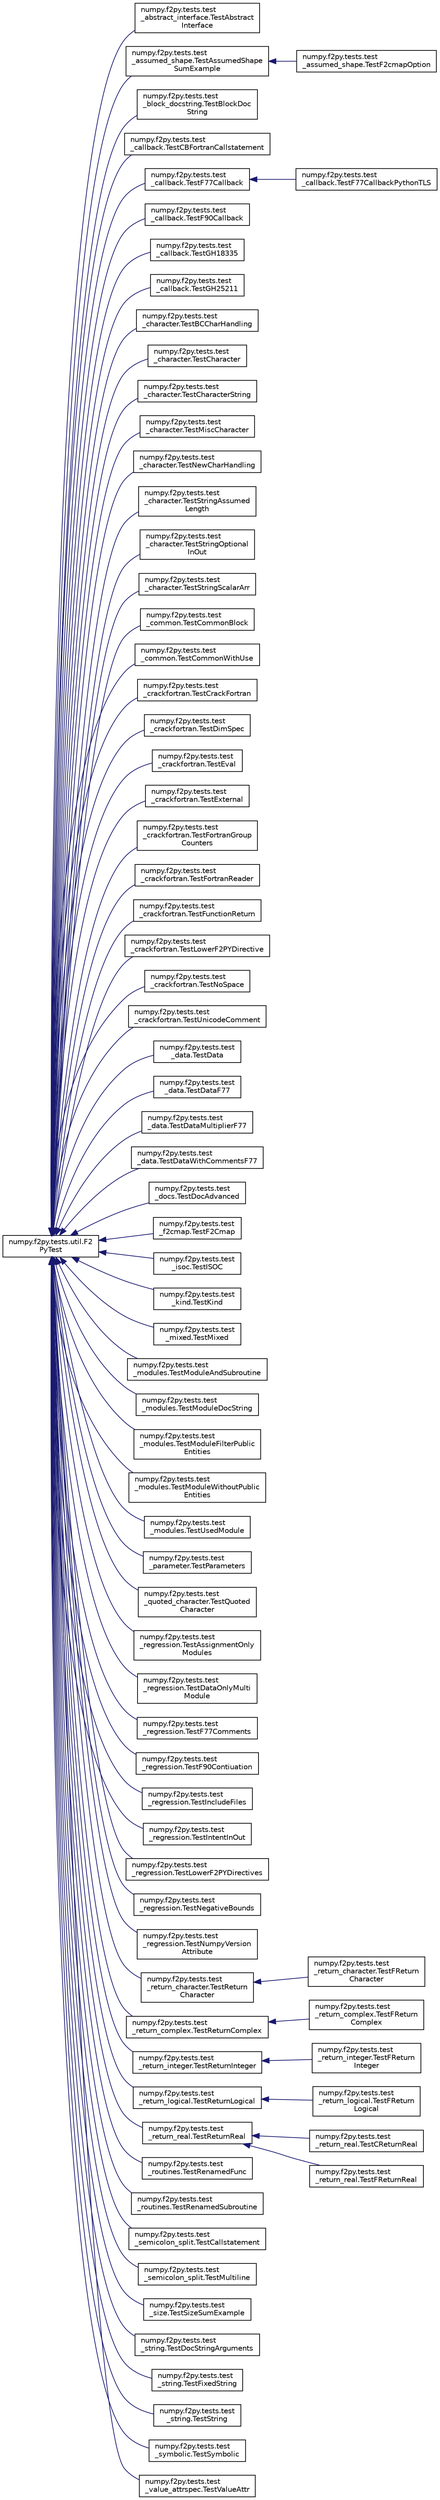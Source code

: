 digraph "Graphical Class Hierarchy"
{
 // LATEX_PDF_SIZE
  edge [fontname="Helvetica",fontsize="10",labelfontname="Helvetica",labelfontsize="10"];
  node [fontname="Helvetica",fontsize="10",shape=record];
  rankdir="LR";
  Node0 [label="numpy.f2py.tests.util.F2\lPyTest",height=0.2,width=0.4,color="black", fillcolor="white", style="filled",URL="$classnumpy_1_1f2py_1_1tests_1_1util_1_1F2PyTest.html",tooltip=" "];
  Node0 -> Node1 [dir="back",color="midnightblue",fontsize="10",style="solid",fontname="Helvetica"];
  Node1 [label="numpy.f2py.tests.test\l_abstract_interface.TestAbstract\lInterface",height=0.2,width=0.4,color="black", fillcolor="white", style="filled",URL="$classnumpy_1_1f2py_1_1tests_1_1test__abstract__interface_1_1TestAbstractInterface.html",tooltip=" "];
  Node0 -> Node2 [dir="back",color="midnightblue",fontsize="10",style="solid",fontname="Helvetica"];
  Node2 [label="numpy.f2py.tests.test\l_assumed_shape.TestAssumedShape\lSumExample",height=0.2,width=0.4,color="black", fillcolor="white", style="filled",URL="$classnumpy_1_1f2py_1_1tests_1_1test__assumed__shape_1_1TestAssumedShapeSumExample.html",tooltip=" "];
  Node2 -> Node3 [dir="back",color="midnightblue",fontsize="10",style="solid",fontname="Helvetica"];
  Node3 [label="numpy.f2py.tests.test\l_assumed_shape.TestF2cmapOption",height=0.2,width=0.4,color="black", fillcolor="white", style="filled",URL="$classnumpy_1_1f2py_1_1tests_1_1test__assumed__shape_1_1TestF2cmapOption.html",tooltip=" "];
  Node0 -> Node4 [dir="back",color="midnightblue",fontsize="10",style="solid",fontname="Helvetica"];
  Node4 [label="numpy.f2py.tests.test\l_block_docstring.TestBlockDoc\lString",height=0.2,width=0.4,color="black", fillcolor="white", style="filled",URL="$classnumpy_1_1f2py_1_1tests_1_1test__block__docstring_1_1TestBlockDocString.html",tooltip=" "];
  Node0 -> Node5 [dir="back",color="midnightblue",fontsize="10",style="solid",fontname="Helvetica"];
  Node5 [label="numpy.f2py.tests.test\l_callback.TestCBFortranCallstatement",height=0.2,width=0.4,color="black", fillcolor="white", style="filled",URL="$classnumpy_1_1f2py_1_1tests_1_1test__callback_1_1TestCBFortranCallstatement.html",tooltip=" "];
  Node0 -> Node6 [dir="back",color="midnightblue",fontsize="10",style="solid",fontname="Helvetica"];
  Node6 [label="numpy.f2py.tests.test\l_callback.TestF77Callback",height=0.2,width=0.4,color="black", fillcolor="white", style="filled",URL="$classnumpy_1_1f2py_1_1tests_1_1test__callback_1_1TestF77Callback.html",tooltip=" "];
  Node6 -> Node7 [dir="back",color="midnightblue",fontsize="10",style="solid",fontname="Helvetica"];
  Node7 [label="numpy.f2py.tests.test\l_callback.TestF77CallbackPythonTLS",height=0.2,width=0.4,color="black", fillcolor="white", style="filled",URL="$classnumpy_1_1f2py_1_1tests_1_1test__callback_1_1TestF77CallbackPythonTLS.html",tooltip=" "];
  Node0 -> Node8 [dir="back",color="midnightblue",fontsize="10",style="solid",fontname="Helvetica"];
  Node8 [label="numpy.f2py.tests.test\l_callback.TestF90Callback",height=0.2,width=0.4,color="black", fillcolor="white", style="filled",URL="$classnumpy_1_1f2py_1_1tests_1_1test__callback_1_1TestF90Callback.html",tooltip=" "];
  Node0 -> Node9 [dir="back",color="midnightblue",fontsize="10",style="solid",fontname="Helvetica"];
  Node9 [label="numpy.f2py.tests.test\l_callback.TestGH18335",height=0.2,width=0.4,color="black", fillcolor="white", style="filled",URL="$classnumpy_1_1f2py_1_1tests_1_1test__callback_1_1TestGH18335.html",tooltip=" "];
  Node0 -> Node10 [dir="back",color="midnightblue",fontsize="10",style="solid",fontname="Helvetica"];
  Node10 [label="numpy.f2py.tests.test\l_callback.TestGH25211",height=0.2,width=0.4,color="black", fillcolor="white", style="filled",URL="$classnumpy_1_1f2py_1_1tests_1_1test__callback_1_1TestGH25211.html",tooltip=" "];
  Node0 -> Node11 [dir="back",color="midnightblue",fontsize="10",style="solid",fontname="Helvetica"];
  Node11 [label="numpy.f2py.tests.test\l_character.TestBCCharHandling",height=0.2,width=0.4,color="black", fillcolor="white", style="filled",URL="$classnumpy_1_1f2py_1_1tests_1_1test__character_1_1TestBCCharHandling.html",tooltip=" "];
  Node0 -> Node12 [dir="back",color="midnightblue",fontsize="10",style="solid",fontname="Helvetica"];
  Node12 [label="numpy.f2py.tests.test\l_character.TestCharacter",height=0.2,width=0.4,color="black", fillcolor="white", style="filled",URL="$classnumpy_1_1f2py_1_1tests_1_1test__character_1_1TestCharacter.html",tooltip=" "];
  Node0 -> Node13 [dir="back",color="midnightblue",fontsize="10",style="solid",fontname="Helvetica"];
  Node13 [label="numpy.f2py.tests.test\l_character.TestCharacterString",height=0.2,width=0.4,color="black", fillcolor="white", style="filled",URL="$classnumpy_1_1f2py_1_1tests_1_1test__character_1_1TestCharacterString.html",tooltip=" "];
  Node0 -> Node14 [dir="back",color="midnightblue",fontsize="10",style="solid",fontname="Helvetica"];
  Node14 [label="numpy.f2py.tests.test\l_character.TestMiscCharacter",height=0.2,width=0.4,color="black", fillcolor="white", style="filled",URL="$classnumpy_1_1f2py_1_1tests_1_1test__character_1_1TestMiscCharacter.html",tooltip=" "];
  Node0 -> Node15 [dir="back",color="midnightblue",fontsize="10",style="solid",fontname="Helvetica"];
  Node15 [label="numpy.f2py.tests.test\l_character.TestNewCharHandling",height=0.2,width=0.4,color="black", fillcolor="white", style="filled",URL="$classnumpy_1_1f2py_1_1tests_1_1test__character_1_1TestNewCharHandling.html",tooltip=" "];
  Node0 -> Node16 [dir="back",color="midnightblue",fontsize="10",style="solid",fontname="Helvetica"];
  Node16 [label="numpy.f2py.tests.test\l_character.TestStringAssumed\lLength",height=0.2,width=0.4,color="black", fillcolor="white", style="filled",URL="$classnumpy_1_1f2py_1_1tests_1_1test__character_1_1TestStringAssumedLength.html",tooltip=" "];
  Node0 -> Node17 [dir="back",color="midnightblue",fontsize="10",style="solid",fontname="Helvetica"];
  Node17 [label="numpy.f2py.tests.test\l_character.TestStringOptional\lInOut",height=0.2,width=0.4,color="black", fillcolor="white", style="filled",URL="$classnumpy_1_1f2py_1_1tests_1_1test__character_1_1TestStringOptionalInOut.html",tooltip=" "];
  Node0 -> Node18 [dir="back",color="midnightblue",fontsize="10",style="solid",fontname="Helvetica"];
  Node18 [label="numpy.f2py.tests.test\l_character.TestStringScalarArr",height=0.2,width=0.4,color="black", fillcolor="white", style="filled",URL="$classnumpy_1_1f2py_1_1tests_1_1test__character_1_1TestStringScalarArr.html",tooltip=" "];
  Node0 -> Node19 [dir="back",color="midnightblue",fontsize="10",style="solid",fontname="Helvetica"];
  Node19 [label="numpy.f2py.tests.test\l_common.TestCommonBlock",height=0.2,width=0.4,color="black", fillcolor="white", style="filled",URL="$classnumpy_1_1f2py_1_1tests_1_1test__common_1_1TestCommonBlock.html",tooltip=" "];
  Node0 -> Node20 [dir="back",color="midnightblue",fontsize="10",style="solid",fontname="Helvetica"];
  Node20 [label="numpy.f2py.tests.test\l_common.TestCommonWithUse",height=0.2,width=0.4,color="black", fillcolor="white", style="filled",URL="$classnumpy_1_1f2py_1_1tests_1_1test__common_1_1TestCommonWithUse.html",tooltip=" "];
  Node0 -> Node21 [dir="back",color="midnightblue",fontsize="10",style="solid",fontname="Helvetica"];
  Node21 [label="numpy.f2py.tests.test\l_crackfortran.TestCrackFortran",height=0.2,width=0.4,color="black", fillcolor="white", style="filled",URL="$classnumpy_1_1f2py_1_1tests_1_1test__crackfortran_1_1TestCrackFortran.html",tooltip=" "];
  Node0 -> Node22 [dir="back",color="midnightblue",fontsize="10",style="solid",fontname="Helvetica"];
  Node22 [label="numpy.f2py.tests.test\l_crackfortran.TestDimSpec",height=0.2,width=0.4,color="black", fillcolor="white", style="filled",URL="$classnumpy_1_1f2py_1_1tests_1_1test__crackfortran_1_1TestDimSpec.html",tooltip=" "];
  Node0 -> Node23 [dir="back",color="midnightblue",fontsize="10",style="solid",fontname="Helvetica"];
  Node23 [label="numpy.f2py.tests.test\l_crackfortran.TestEval",height=0.2,width=0.4,color="black", fillcolor="white", style="filled",URL="$classnumpy_1_1f2py_1_1tests_1_1test__crackfortran_1_1TestEval.html",tooltip=" "];
  Node0 -> Node24 [dir="back",color="midnightblue",fontsize="10",style="solid",fontname="Helvetica"];
  Node24 [label="numpy.f2py.tests.test\l_crackfortran.TestExternal",height=0.2,width=0.4,color="black", fillcolor="white", style="filled",URL="$classnumpy_1_1f2py_1_1tests_1_1test__crackfortran_1_1TestExternal.html",tooltip=" "];
  Node0 -> Node25 [dir="back",color="midnightblue",fontsize="10",style="solid",fontname="Helvetica"];
  Node25 [label="numpy.f2py.tests.test\l_crackfortran.TestFortranGroup\lCounters",height=0.2,width=0.4,color="black", fillcolor="white", style="filled",URL="$classnumpy_1_1f2py_1_1tests_1_1test__crackfortran_1_1TestFortranGroupCounters.html",tooltip=" "];
  Node0 -> Node26 [dir="back",color="midnightblue",fontsize="10",style="solid",fontname="Helvetica"];
  Node26 [label="numpy.f2py.tests.test\l_crackfortran.TestFortranReader",height=0.2,width=0.4,color="black", fillcolor="white", style="filled",URL="$classnumpy_1_1f2py_1_1tests_1_1test__crackfortran_1_1TestFortranReader.html",tooltip=" "];
  Node0 -> Node27 [dir="back",color="midnightblue",fontsize="10",style="solid",fontname="Helvetica"];
  Node27 [label="numpy.f2py.tests.test\l_crackfortran.TestFunctionReturn",height=0.2,width=0.4,color="black", fillcolor="white", style="filled",URL="$classnumpy_1_1f2py_1_1tests_1_1test__crackfortran_1_1TestFunctionReturn.html",tooltip=" "];
  Node0 -> Node28 [dir="back",color="midnightblue",fontsize="10",style="solid",fontname="Helvetica"];
  Node28 [label="numpy.f2py.tests.test\l_crackfortran.TestLowerF2PYDirective",height=0.2,width=0.4,color="black", fillcolor="white", style="filled",URL="$classnumpy_1_1f2py_1_1tests_1_1test__crackfortran_1_1TestLowerF2PYDirective.html",tooltip=" "];
  Node0 -> Node29 [dir="back",color="midnightblue",fontsize="10",style="solid",fontname="Helvetica"];
  Node29 [label="numpy.f2py.tests.test\l_crackfortran.TestNoSpace",height=0.2,width=0.4,color="black", fillcolor="white", style="filled",URL="$classnumpy_1_1f2py_1_1tests_1_1test__crackfortran_1_1TestNoSpace.html",tooltip=" "];
  Node0 -> Node30 [dir="back",color="midnightblue",fontsize="10",style="solid",fontname="Helvetica"];
  Node30 [label="numpy.f2py.tests.test\l_crackfortran.TestUnicodeComment",height=0.2,width=0.4,color="black", fillcolor="white", style="filled",URL="$classnumpy_1_1f2py_1_1tests_1_1test__crackfortran_1_1TestUnicodeComment.html",tooltip=" "];
  Node0 -> Node31 [dir="back",color="midnightblue",fontsize="10",style="solid",fontname="Helvetica"];
  Node31 [label="numpy.f2py.tests.test\l_data.TestData",height=0.2,width=0.4,color="black", fillcolor="white", style="filled",URL="$classnumpy_1_1f2py_1_1tests_1_1test__data_1_1TestData.html",tooltip=" "];
  Node0 -> Node32 [dir="back",color="midnightblue",fontsize="10",style="solid",fontname="Helvetica"];
  Node32 [label="numpy.f2py.tests.test\l_data.TestDataF77",height=0.2,width=0.4,color="black", fillcolor="white", style="filled",URL="$classnumpy_1_1f2py_1_1tests_1_1test__data_1_1TestDataF77.html",tooltip=" "];
  Node0 -> Node33 [dir="back",color="midnightblue",fontsize="10",style="solid",fontname="Helvetica"];
  Node33 [label="numpy.f2py.tests.test\l_data.TestDataMultiplierF77",height=0.2,width=0.4,color="black", fillcolor="white", style="filled",URL="$classnumpy_1_1f2py_1_1tests_1_1test__data_1_1TestDataMultiplierF77.html",tooltip=" "];
  Node0 -> Node34 [dir="back",color="midnightblue",fontsize="10",style="solid",fontname="Helvetica"];
  Node34 [label="numpy.f2py.tests.test\l_data.TestDataWithCommentsF77",height=0.2,width=0.4,color="black", fillcolor="white", style="filled",URL="$classnumpy_1_1f2py_1_1tests_1_1test__data_1_1TestDataWithCommentsF77.html",tooltip=" "];
  Node0 -> Node35 [dir="back",color="midnightblue",fontsize="10",style="solid",fontname="Helvetica"];
  Node35 [label="numpy.f2py.tests.test\l_docs.TestDocAdvanced",height=0.2,width=0.4,color="black", fillcolor="white", style="filled",URL="$classnumpy_1_1f2py_1_1tests_1_1test__docs_1_1TestDocAdvanced.html",tooltip=" "];
  Node0 -> Node36 [dir="back",color="midnightblue",fontsize="10",style="solid",fontname="Helvetica"];
  Node36 [label="numpy.f2py.tests.test\l_f2cmap.TestF2Cmap",height=0.2,width=0.4,color="black", fillcolor="white", style="filled",URL="$classnumpy_1_1f2py_1_1tests_1_1test__f2cmap_1_1TestF2Cmap.html",tooltip=" "];
  Node0 -> Node37 [dir="back",color="midnightblue",fontsize="10",style="solid",fontname="Helvetica"];
  Node37 [label="numpy.f2py.tests.test\l_isoc.TestISOC",height=0.2,width=0.4,color="black", fillcolor="white", style="filled",URL="$classnumpy_1_1f2py_1_1tests_1_1test__isoc_1_1TestISOC.html",tooltip=" "];
  Node0 -> Node38 [dir="back",color="midnightblue",fontsize="10",style="solid",fontname="Helvetica"];
  Node38 [label="numpy.f2py.tests.test\l_kind.TestKind",height=0.2,width=0.4,color="black", fillcolor="white", style="filled",URL="$classnumpy_1_1f2py_1_1tests_1_1test__kind_1_1TestKind.html",tooltip=" "];
  Node0 -> Node39 [dir="back",color="midnightblue",fontsize="10",style="solid",fontname="Helvetica"];
  Node39 [label="numpy.f2py.tests.test\l_mixed.TestMixed",height=0.2,width=0.4,color="black", fillcolor="white", style="filled",URL="$classnumpy_1_1f2py_1_1tests_1_1test__mixed_1_1TestMixed.html",tooltip=" "];
  Node0 -> Node40 [dir="back",color="midnightblue",fontsize="10",style="solid",fontname="Helvetica"];
  Node40 [label="numpy.f2py.tests.test\l_modules.TestModuleAndSubroutine",height=0.2,width=0.4,color="black", fillcolor="white", style="filled",URL="$classnumpy_1_1f2py_1_1tests_1_1test__modules_1_1TestModuleAndSubroutine.html",tooltip=" "];
  Node0 -> Node41 [dir="back",color="midnightblue",fontsize="10",style="solid",fontname="Helvetica"];
  Node41 [label="numpy.f2py.tests.test\l_modules.TestModuleDocString",height=0.2,width=0.4,color="black", fillcolor="white", style="filled",URL="$classnumpy_1_1f2py_1_1tests_1_1test__modules_1_1TestModuleDocString.html",tooltip=" "];
  Node0 -> Node42 [dir="back",color="midnightblue",fontsize="10",style="solid",fontname="Helvetica"];
  Node42 [label="numpy.f2py.tests.test\l_modules.TestModuleFilterPublic\lEntities",height=0.2,width=0.4,color="black", fillcolor="white", style="filled",URL="$classnumpy_1_1f2py_1_1tests_1_1test__modules_1_1TestModuleFilterPublicEntities.html",tooltip=" "];
  Node0 -> Node43 [dir="back",color="midnightblue",fontsize="10",style="solid",fontname="Helvetica"];
  Node43 [label="numpy.f2py.tests.test\l_modules.TestModuleWithoutPublic\lEntities",height=0.2,width=0.4,color="black", fillcolor="white", style="filled",URL="$classnumpy_1_1f2py_1_1tests_1_1test__modules_1_1TestModuleWithoutPublicEntities.html",tooltip=" "];
  Node0 -> Node44 [dir="back",color="midnightblue",fontsize="10",style="solid",fontname="Helvetica"];
  Node44 [label="numpy.f2py.tests.test\l_modules.TestUsedModule",height=0.2,width=0.4,color="black", fillcolor="white", style="filled",URL="$classnumpy_1_1f2py_1_1tests_1_1test__modules_1_1TestUsedModule.html",tooltip=" "];
  Node0 -> Node45 [dir="back",color="midnightblue",fontsize="10",style="solid",fontname="Helvetica"];
  Node45 [label="numpy.f2py.tests.test\l_parameter.TestParameters",height=0.2,width=0.4,color="black", fillcolor="white", style="filled",URL="$classnumpy_1_1f2py_1_1tests_1_1test__parameter_1_1TestParameters.html",tooltip=" "];
  Node0 -> Node46 [dir="back",color="midnightblue",fontsize="10",style="solid",fontname="Helvetica"];
  Node46 [label="numpy.f2py.tests.test\l_quoted_character.TestQuoted\lCharacter",height=0.2,width=0.4,color="black", fillcolor="white", style="filled",URL="$classnumpy_1_1f2py_1_1tests_1_1test__quoted__character_1_1TestQuotedCharacter.html",tooltip=" "];
  Node0 -> Node47 [dir="back",color="midnightblue",fontsize="10",style="solid",fontname="Helvetica"];
  Node47 [label="numpy.f2py.tests.test\l_regression.TestAssignmentOnly\lModules",height=0.2,width=0.4,color="black", fillcolor="white", style="filled",URL="$classnumpy_1_1f2py_1_1tests_1_1test__regression_1_1TestAssignmentOnlyModules.html",tooltip=" "];
  Node0 -> Node48 [dir="back",color="midnightblue",fontsize="10",style="solid",fontname="Helvetica"];
  Node48 [label="numpy.f2py.tests.test\l_regression.TestDataOnlyMulti\lModule",height=0.2,width=0.4,color="black", fillcolor="white", style="filled",URL="$classnumpy_1_1f2py_1_1tests_1_1test__regression_1_1TestDataOnlyMultiModule.html",tooltip=" "];
  Node0 -> Node49 [dir="back",color="midnightblue",fontsize="10",style="solid",fontname="Helvetica"];
  Node49 [label="numpy.f2py.tests.test\l_regression.TestF77Comments",height=0.2,width=0.4,color="black", fillcolor="white", style="filled",URL="$classnumpy_1_1f2py_1_1tests_1_1test__regression_1_1TestF77Comments.html",tooltip=" "];
  Node0 -> Node50 [dir="back",color="midnightblue",fontsize="10",style="solid",fontname="Helvetica"];
  Node50 [label="numpy.f2py.tests.test\l_regression.TestF90Contiuation",height=0.2,width=0.4,color="black", fillcolor="white", style="filled",URL="$classnumpy_1_1f2py_1_1tests_1_1test__regression_1_1TestF90Contiuation.html",tooltip=" "];
  Node0 -> Node51 [dir="back",color="midnightblue",fontsize="10",style="solid",fontname="Helvetica"];
  Node51 [label="numpy.f2py.tests.test\l_regression.TestIncludeFiles",height=0.2,width=0.4,color="black", fillcolor="white", style="filled",URL="$classnumpy_1_1f2py_1_1tests_1_1test__regression_1_1TestIncludeFiles.html",tooltip=" "];
  Node0 -> Node52 [dir="back",color="midnightblue",fontsize="10",style="solid",fontname="Helvetica"];
  Node52 [label="numpy.f2py.tests.test\l_regression.TestIntentInOut",height=0.2,width=0.4,color="black", fillcolor="white", style="filled",URL="$classnumpy_1_1f2py_1_1tests_1_1test__regression_1_1TestIntentInOut.html",tooltip=" "];
  Node0 -> Node53 [dir="back",color="midnightblue",fontsize="10",style="solid",fontname="Helvetica"];
  Node53 [label="numpy.f2py.tests.test\l_regression.TestLowerF2PYDirectives",height=0.2,width=0.4,color="black", fillcolor="white", style="filled",URL="$classnumpy_1_1f2py_1_1tests_1_1test__regression_1_1TestLowerF2PYDirectives.html",tooltip=" "];
  Node0 -> Node54 [dir="back",color="midnightblue",fontsize="10",style="solid",fontname="Helvetica"];
  Node54 [label="numpy.f2py.tests.test\l_regression.TestNegativeBounds",height=0.2,width=0.4,color="black", fillcolor="white", style="filled",URL="$classnumpy_1_1f2py_1_1tests_1_1test__regression_1_1TestNegativeBounds.html",tooltip=" "];
  Node0 -> Node55 [dir="back",color="midnightblue",fontsize="10",style="solid",fontname="Helvetica"];
  Node55 [label="numpy.f2py.tests.test\l_regression.TestNumpyVersion\lAttribute",height=0.2,width=0.4,color="black", fillcolor="white", style="filled",URL="$classnumpy_1_1f2py_1_1tests_1_1test__regression_1_1TestNumpyVersionAttribute.html",tooltip=" "];
  Node0 -> Node56 [dir="back",color="midnightblue",fontsize="10",style="solid",fontname="Helvetica"];
  Node56 [label="numpy.f2py.tests.test\l_return_character.TestReturn\lCharacter",height=0.2,width=0.4,color="black", fillcolor="white", style="filled",URL="$classnumpy_1_1f2py_1_1tests_1_1test__return__character_1_1TestReturnCharacter.html",tooltip=" "];
  Node56 -> Node57 [dir="back",color="midnightblue",fontsize="10",style="solid",fontname="Helvetica"];
  Node57 [label="numpy.f2py.tests.test\l_return_character.TestFReturn\lCharacter",height=0.2,width=0.4,color="black", fillcolor="white", style="filled",URL="$classnumpy_1_1f2py_1_1tests_1_1test__return__character_1_1TestFReturnCharacter.html",tooltip=" "];
  Node0 -> Node58 [dir="back",color="midnightblue",fontsize="10",style="solid",fontname="Helvetica"];
  Node58 [label="numpy.f2py.tests.test\l_return_complex.TestReturnComplex",height=0.2,width=0.4,color="black", fillcolor="white", style="filled",URL="$classnumpy_1_1f2py_1_1tests_1_1test__return__complex_1_1TestReturnComplex.html",tooltip=" "];
  Node58 -> Node59 [dir="back",color="midnightblue",fontsize="10",style="solid",fontname="Helvetica"];
  Node59 [label="numpy.f2py.tests.test\l_return_complex.TestFReturn\lComplex",height=0.2,width=0.4,color="black", fillcolor="white", style="filled",URL="$classnumpy_1_1f2py_1_1tests_1_1test__return__complex_1_1TestFReturnComplex.html",tooltip=" "];
  Node0 -> Node60 [dir="back",color="midnightblue",fontsize="10",style="solid",fontname="Helvetica"];
  Node60 [label="numpy.f2py.tests.test\l_return_integer.TestReturnInteger",height=0.2,width=0.4,color="black", fillcolor="white", style="filled",URL="$classnumpy_1_1f2py_1_1tests_1_1test__return__integer_1_1TestReturnInteger.html",tooltip=" "];
  Node60 -> Node61 [dir="back",color="midnightblue",fontsize="10",style="solid",fontname="Helvetica"];
  Node61 [label="numpy.f2py.tests.test\l_return_integer.TestFReturn\lInteger",height=0.2,width=0.4,color="black", fillcolor="white", style="filled",URL="$classnumpy_1_1f2py_1_1tests_1_1test__return__integer_1_1TestFReturnInteger.html",tooltip=" "];
  Node0 -> Node62 [dir="back",color="midnightblue",fontsize="10",style="solid",fontname="Helvetica"];
  Node62 [label="numpy.f2py.tests.test\l_return_logical.TestReturnLogical",height=0.2,width=0.4,color="black", fillcolor="white", style="filled",URL="$classnumpy_1_1f2py_1_1tests_1_1test__return__logical_1_1TestReturnLogical.html",tooltip=" "];
  Node62 -> Node63 [dir="back",color="midnightblue",fontsize="10",style="solid",fontname="Helvetica"];
  Node63 [label="numpy.f2py.tests.test\l_return_logical.TestFReturn\lLogical",height=0.2,width=0.4,color="black", fillcolor="white", style="filled",URL="$classnumpy_1_1f2py_1_1tests_1_1test__return__logical_1_1TestFReturnLogical.html",tooltip=" "];
  Node0 -> Node64 [dir="back",color="midnightblue",fontsize="10",style="solid",fontname="Helvetica"];
  Node64 [label="numpy.f2py.tests.test\l_return_real.TestReturnReal",height=0.2,width=0.4,color="black", fillcolor="white", style="filled",URL="$classnumpy_1_1f2py_1_1tests_1_1test__return__real_1_1TestReturnReal.html",tooltip=" "];
  Node64 -> Node65 [dir="back",color="midnightblue",fontsize="10",style="solid",fontname="Helvetica"];
  Node65 [label="numpy.f2py.tests.test\l_return_real.TestCReturnReal",height=0.2,width=0.4,color="black", fillcolor="white", style="filled",URL="$classnumpy_1_1f2py_1_1tests_1_1test__return__real_1_1TestCReturnReal.html",tooltip=" "];
  Node64 -> Node66 [dir="back",color="midnightblue",fontsize="10",style="solid",fontname="Helvetica"];
  Node66 [label="numpy.f2py.tests.test\l_return_real.TestFReturnReal",height=0.2,width=0.4,color="black", fillcolor="white", style="filled",URL="$classnumpy_1_1f2py_1_1tests_1_1test__return__real_1_1TestFReturnReal.html",tooltip=" "];
  Node0 -> Node67 [dir="back",color="midnightblue",fontsize="10",style="solid",fontname="Helvetica"];
  Node67 [label="numpy.f2py.tests.test\l_routines.TestRenamedFunc",height=0.2,width=0.4,color="black", fillcolor="white", style="filled",URL="$classnumpy_1_1f2py_1_1tests_1_1test__routines_1_1TestRenamedFunc.html",tooltip=" "];
  Node0 -> Node68 [dir="back",color="midnightblue",fontsize="10",style="solid",fontname="Helvetica"];
  Node68 [label="numpy.f2py.tests.test\l_routines.TestRenamedSubroutine",height=0.2,width=0.4,color="black", fillcolor="white", style="filled",URL="$classnumpy_1_1f2py_1_1tests_1_1test__routines_1_1TestRenamedSubroutine.html",tooltip=" "];
  Node0 -> Node69 [dir="back",color="midnightblue",fontsize="10",style="solid",fontname="Helvetica"];
  Node69 [label="numpy.f2py.tests.test\l_semicolon_split.TestCallstatement",height=0.2,width=0.4,color="black", fillcolor="white", style="filled",URL="$classnumpy_1_1f2py_1_1tests_1_1test__semicolon__split_1_1TestCallstatement.html",tooltip=" "];
  Node0 -> Node70 [dir="back",color="midnightblue",fontsize="10",style="solid",fontname="Helvetica"];
  Node70 [label="numpy.f2py.tests.test\l_semicolon_split.TestMultiline",height=0.2,width=0.4,color="black", fillcolor="white", style="filled",URL="$classnumpy_1_1f2py_1_1tests_1_1test__semicolon__split_1_1TestMultiline.html",tooltip=" "];
  Node0 -> Node71 [dir="back",color="midnightblue",fontsize="10",style="solid",fontname="Helvetica"];
  Node71 [label="numpy.f2py.tests.test\l_size.TestSizeSumExample",height=0.2,width=0.4,color="black", fillcolor="white", style="filled",URL="$classnumpy_1_1f2py_1_1tests_1_1test__size_1_1TestSizeSumExample.html",tooltip=" "];
  Node0 -> Node72 [dir="back",color="midnightblue",fontsize="10",style="solid",fontname="Helvetica"];
  Node72 [label="numpy.f2py.tests.test\l_string.TestDocStringArguments",height=0.2,width=0.4,color="black", fillcolor="white", style="filled",URL="$classnumpy_1_1f2py_1_1tests_1_1test__string_1_1TestDocStringArguments.html",tooltip=" "];
  Node0 -> Node73 [dir="back",color="midnightblue",fontsize="10",style="solid",fontname="Helvetica"];
  Node73 [label="numpy.f2py.tests.test\l_string.TestFixedString",height=0.2,width=0.4,color="black", fillcolor="white", style="filled",URL="$classnumpy_1_1f2py_1_1tests_1_1test__string_1_1TestFixedString.html",tooltip=" "];
  Node0 -> Node74 [dir="back",color="midnightblue",fontsize="10",style="solid",fontname="Helvetica"];
  Node74 [label="numpy.f2py.tests.test\l_string.TestString",height=0.2,width=0.4,color="black", fillcolor="white", style="filled",URL="$classnumpy_1_1f2py_1_1tests_1_1test__string_1_1TestString.html",tooltip=" "];
  Node0 -> Node75 [dir="back",color="midnightblue",fontsize="10",style="solid",fontname="Helvetica"];
  Node75 [label="numpy.f2py.tests.test\l_symbolic.TestSymbolic",height=0.2,width=0.4,color="black", fillcolor="white", style="filled",URL="$classnumpy_1_1f2py_1_1tests_1_1test__symbolic_1_1TestSymbolic.html",tooltip=" "];
  Node0 -> Node76 [dir="back",color="midnightblue",fontsize="10",style="solid",fontname="Helvetica"];
  Node76 [label="numpy.f2py.tests.test\l_value_attrspec.TestValueAttr",height=0.2,width=0.4,color="black", fillcolor="white", style="filled",URL="$classnumpy_1_1f2py_1_1tests_1_1test__value__attrspec_1_1TestValueAttr.html",tooltip=" "];
}
